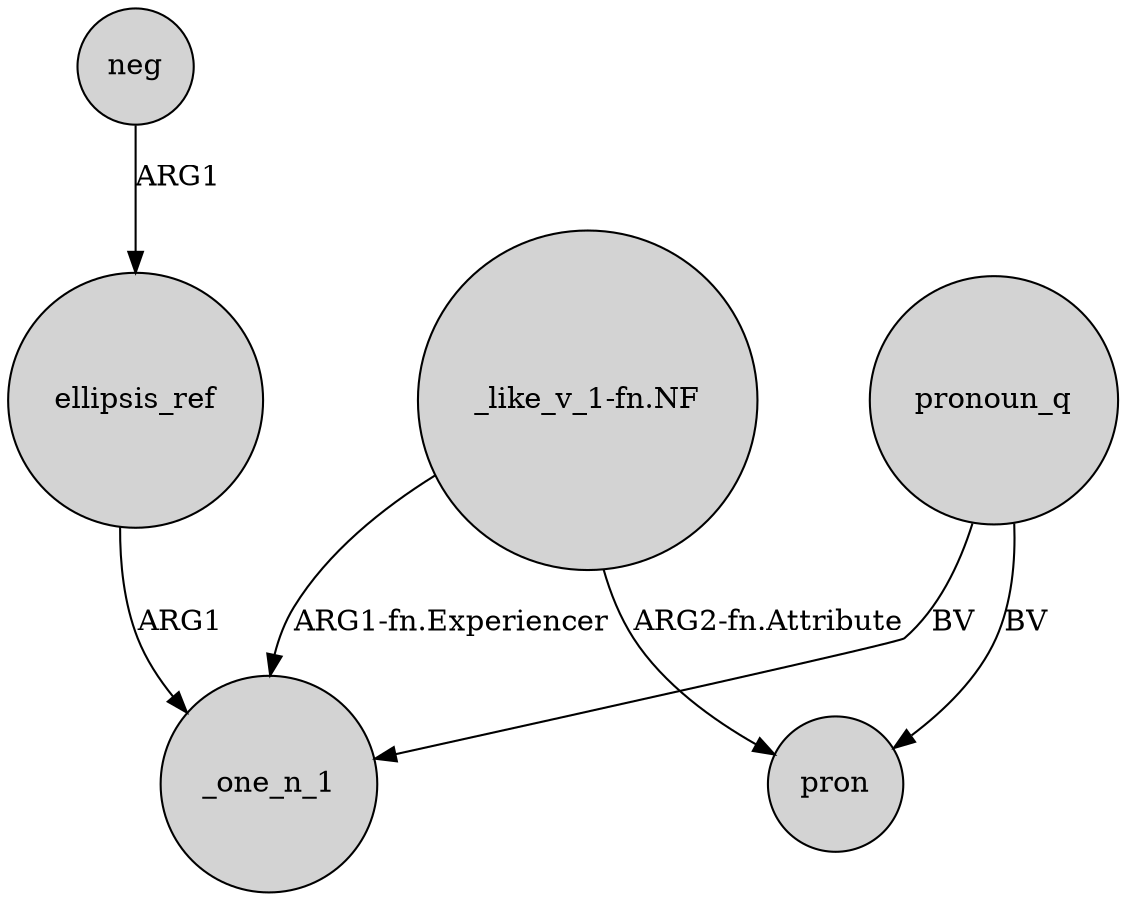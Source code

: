 digraph {
	node [shape=circle style=filled]
	ellipsis_ref -> _one_n_1 [label=ARG1]
	pronoun_q -> _one_n_1 [label=BV]
	"_like_v_1-fn.NF" -> pron [label="ARG2-fn.Attribute"]
	"_like_v_1-fn.NF" -> _one_n_1 [label="ARG1-fn.Experiencer"]
	neg -> ellipsis_ref [label=ARG1]
	pronoun_q -> pron [label=BV]
}
